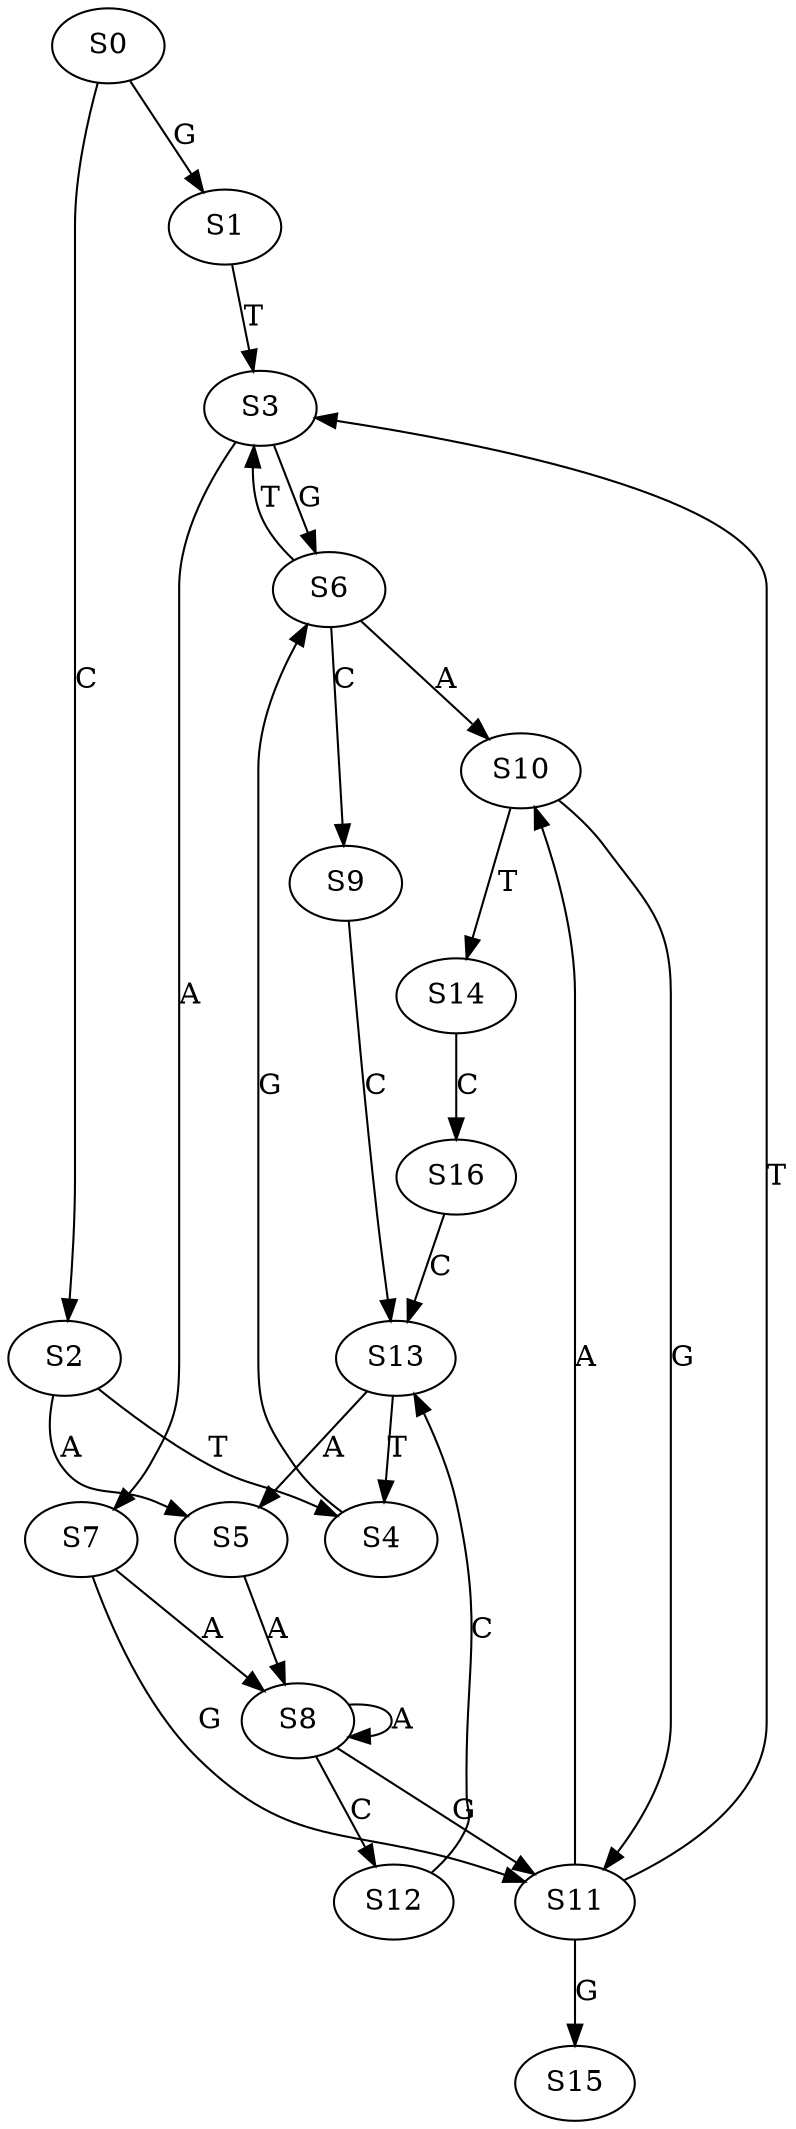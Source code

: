 strict digraph  {
	S0 -> S1 [ label = G ];
	S0 -> S2 [ label = C ];
	S1 -> S3 [ label = T ];
	S2 -> S4 [ label = T ];
	S2 -> S5 [ label = A ];
	S3 -> S6 [ label = G ];
	S3 -> S7 [ label = A ];
	S4 -> S6 [ label = G ];
	S5 -> S8 [ label = A ];
	S6 -> S9 [ label = C ];
	S6 -> S10 [ label = A ];
	S6 -> S3 [ label = T ];
	S7 -> S11 [ label = G ];
	S7 -> S8 [ label = A ];
	S8 -> S11 [ label = G ];
	S8 -> S8 [ label = A ];
	S8 -> S12 [ label = C ];
	S9 -> S13 [ label = C ];
	S10 -> S14 [ label = T ];
	S10 -> S11 [ label = G ];
	S11 -> S3 [ label = T ];
	S11 -> S15 [ label = G ];
	S11 -> S10 [ label = A ];
	S12 -> S13 [ label = C ];
	S13 -> S5 [ label = A ];
	S13 -> S4 [ label = T ];
	S14 -> S16 [ label = C ];
	S16 -> S13 [ label = C ];
}
